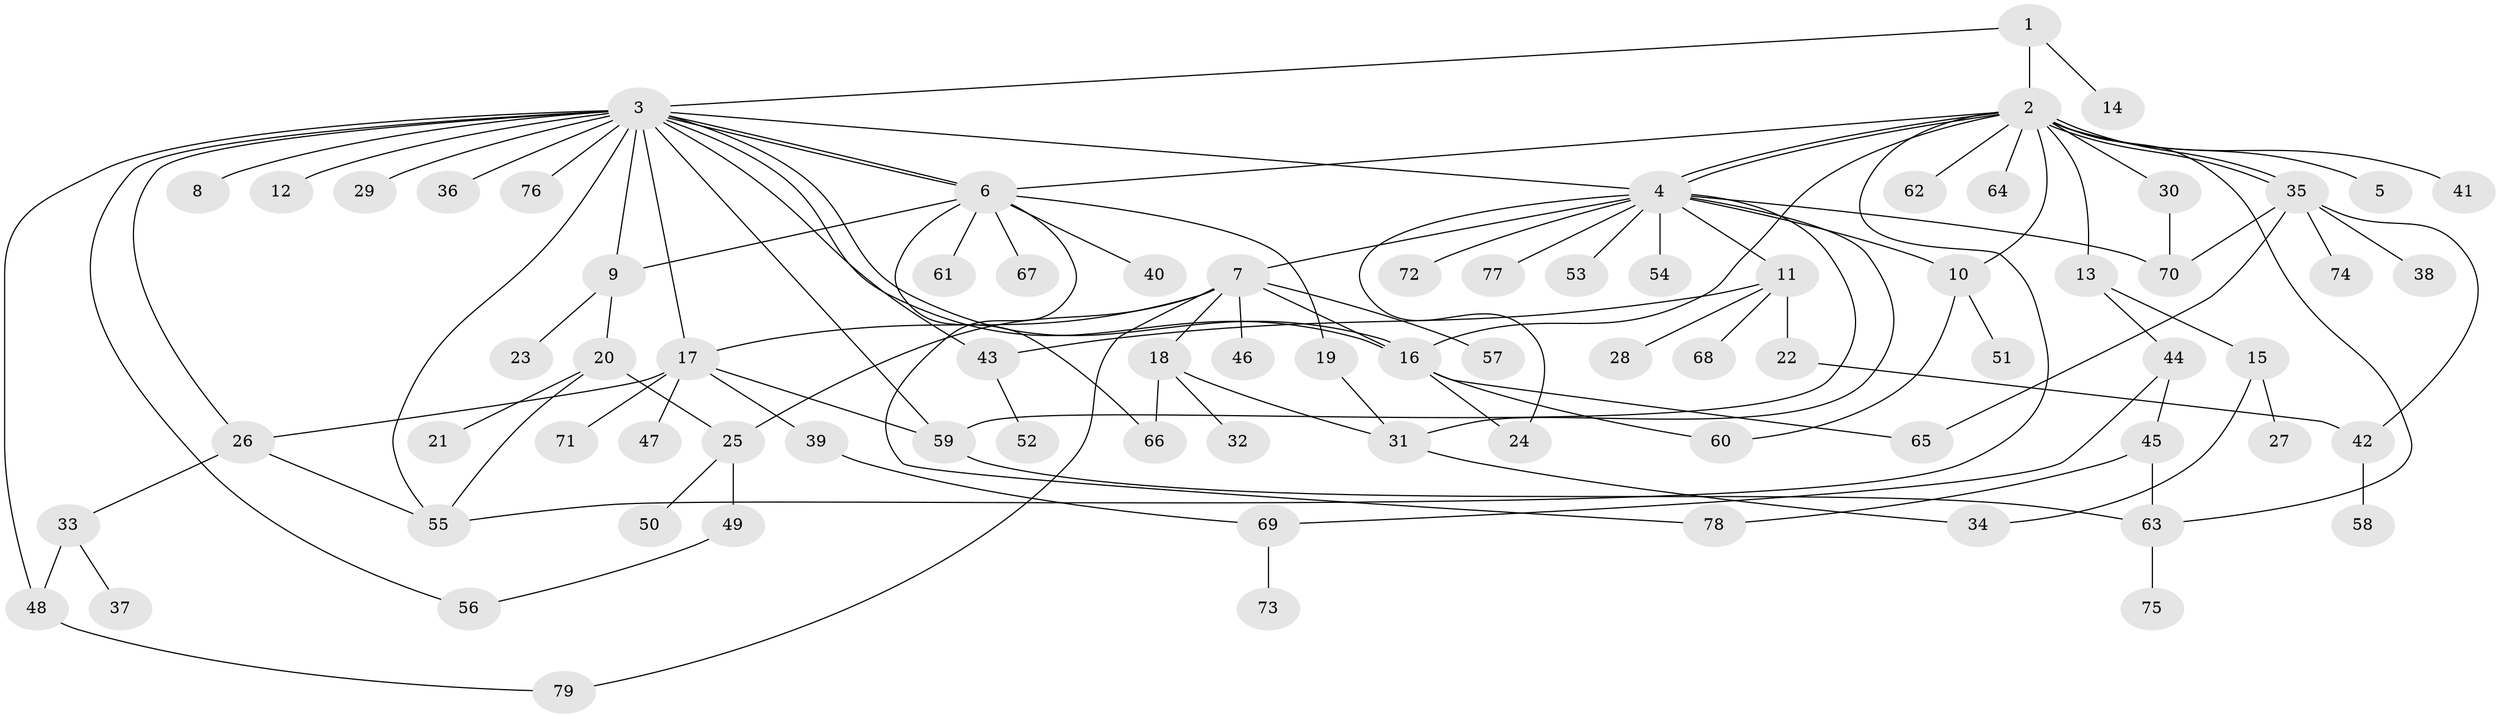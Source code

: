 // coarse degree distribution, {9: 0.020833333333333332, 11: 0.020833333333333332, 7: 0.020833333333333332, 13: 0.020833333333333332, 1: 0.3541666666666667, 8: 0.020833333333333332, 6: 0.020833333333333332, 3: 0.125, 4: 0.125, 2: 0.25, 5: 0.020833333333333332}
// Generated by graph-tools (version 1.1) at 2025/50/03/04/25 22:50:20]
// undirected, 79 vertices, 114 edges
graph export_dot {
  node [color=gray90,style=filled];
  1;
  2;
  3;
  4;
  5;
  6;
  7;
  8;
  9;
  10;
  11;
  12;
  13;
  14;
  15;
  16;
  17;
  18;
  19;
  20;
  21;
  22;
  23;
  24;
  25;
  26;
  27;
  28;
  29;
  30;
  31;
  32;
  33;
  34;
  35;
  36;
  37;
  38;
  39;
  40;
  41;
  42;
  43;
  44;
  45;
  46;
  47;
  48;
  49;
  50;
  51;
  52;
  53;
  54;
  55;
  56;
  57;
  58;
  59;
  60;
  61;
  62;
  63;
  64;
  65;
  66;
  67;
  68;
  69;
  70;
  71;
  72;
  73;
  74;
  75;
  76;
  77;
  78;
  79;
  1 -- 2;
  1 -- 3;
  1 -- 14;
  2 -- 4;
  2 -- 4;
  2 -- 5;
  2 -- 6;
  2 -- 10;
  2 -- 13;
  2 -- 16;
  2 -- 30;
  2 -- 35;
  2 -- 35;
  2 -- 41;
  2 -- 55;
  2 -- 62;
  2 -- 63;
  2 -- 64;
  3 -- 4;
  3 -- 6;
  3 -- 6;
  3 -- 8;
  3 -- 9;
  3 -- 12;
  3 -- 16;
  3 -- 16;
  3 -- 17;
  3 -- 26;
  3 -- 29;
  3 -- 36;
  3 -- 43;
  3 -- 48;
  3 -- 55;
  3 -- 56;
  3 -- 59;
  3 -- 76;
  4 -- 7;
  4 -- 10;
  4 -- 11;
  4 -- 24;
  4 -- 31;
  4 -- 53;
  4 -- 54;
  4 -- 59;
  4 -- 70;
  4 -- 72;
  4 -- 77;
  6 -- 9;
  6 -- 19;
  6 -- 40;
  6 -- 61;
  6 -- 66;
  6 -- 67;
  6 -- 78;
  7 -- 16;
  7 -- 17;
  7 -- 18;
  7 -- 25;
  7 -- 46;
  7 -- 57;
  7 -- 79;
  9 -- 20;
  9 -- 23;
  10 -- 51;
  10 -- 60;
  11 -- 22;
  11 -- 28;
  11 -- 43;
  11 -- 68;
  13 -- 15;
  13 -- 44;
  15 -- 27;
  15 -- 34;
  16 -- 24;
  16 -- 60;
  16 -- 65;
  17 -- 26;
  17 -- 39;
  17 -- 47;
  17 -- 59;
  17 -- 71;
  18 -- 31;
  18 -- 32;
  18 -- 66;
  19 -- 31;
  20 -- 21;
  20 -- 25;
  20 -- 55;
  22 -- 42;
  25 -- 49;
  25 -- 50;
  26 -- 33;
  26 -- 55;
  30 -- 70;
  31 -- 34;
  33 -- 37;
  33 -- 48;
  35 -- 38;
  35 -- 42;
  35 -- 65;
  35 -- 70;
  35 -- 74;
  39 -- 69;
  42 -- 58;
  43 -- 52;
  44 -- 45;
  44 -- 69;
  45 -- 63;
  45 -- 78;
  48 -- 79;
  49 -- 56;
  59 -- 63;
  63 -- 75;
  69 -- 73;
}
